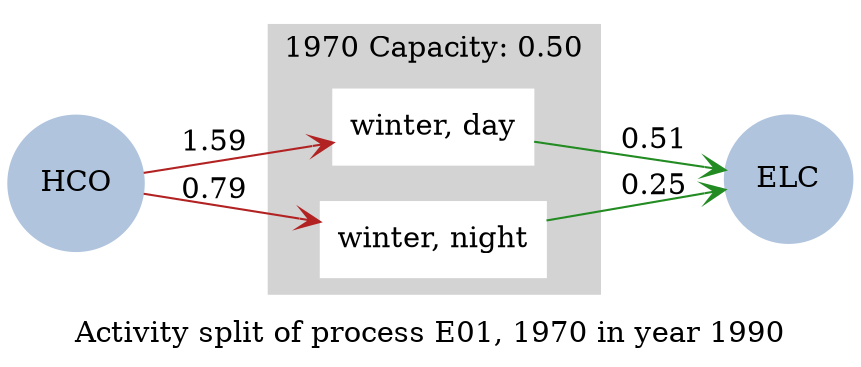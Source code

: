 strict digraph model {
	label = "Activity split of process E01, 1970 in year 1990" ;

	compound    = "True" ;
	concentrate = "True";
	rankdir     = "LR" ;
	splines     = "False" ;

	node [ style="filled" ] ;
	edge [ arrowhead="vee" ] ;

	subgraph cluster_slices {
		label = "1970 Capacity: 0.50" ;

		color = "lightgrey" ;
		rank  = "same" ;
		style = "filled" ;

		node [ color="white", shape="box" ] ;

		"winter, day" ;
		"winter, night" ;
	}

	subgraph energy_carriers {
		node [
		  color     = "lightsteelblue",
		  fontcolor = "black",
		  shape     = "circle"
		] ;

		"ELC" [ href="../commodities/rc_ELC_1990.svg" ] ;
		"HCO" [ href="../commodities/rc_HCO_1990.svg" ] ;
	}

	subgraph inputs {
		edge [ color="firebrick" ] ;

		"HCO" -> "winter, day"   [ label="1.59" ] ;
		"HCO" -> "winter, night" [ label="0.79" ] ;
	}

	subgraph outputs {
		edge [ color="forestgreen" ] ;

		"winter, day"   -> "ELC" [ label="0.51" ] ;
		"winter, night" -> "ELC" [ label="0.25" ] ;
	}
}
